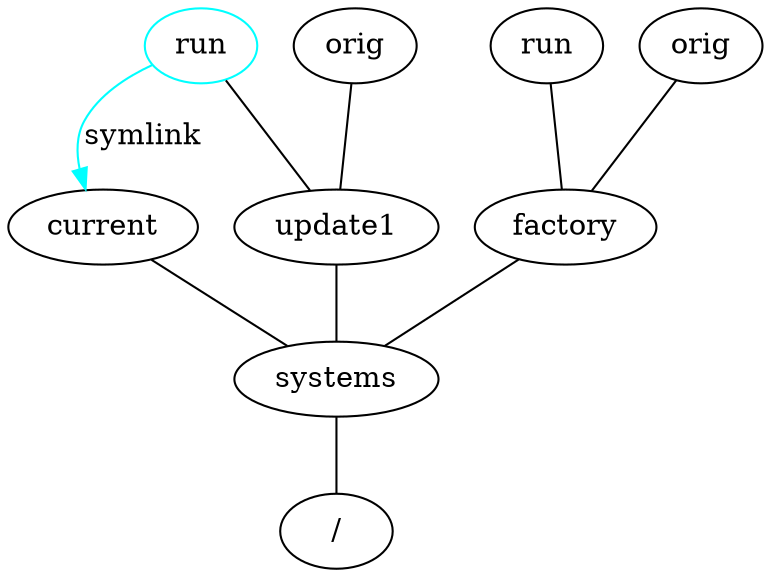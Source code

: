 digraph renameat2_fslayout {
    "/" [label="/"]
    current [label="current"]
    version_factory [label="factory"]
    version_factory_run [label="run"]
    version_factory_orig [label="orig"]
    version_update1 [label="update1"]
    version_update1_run [label="run",color=cyan]
    version_update1_orig [label="orig"]

    systems -> "/" [arrowhead=none]
    current -> systems [arrowhead=none]

    version_factory -> systems [arrowhead=none]
    version_factory_run -> version_factory [arrowhead=none]
    version_factory_orig -> version_factory [arrowhead=none]

    version_update1 -> systems [arrowhead=none]
    version_update1_run -> version_update1 [arrowhead=none]
    version_update1_orig -> version_update1 [arrowhead=none]

    version_update1_run -> current [label="symlink",color=cyan,constraint=false]
}

